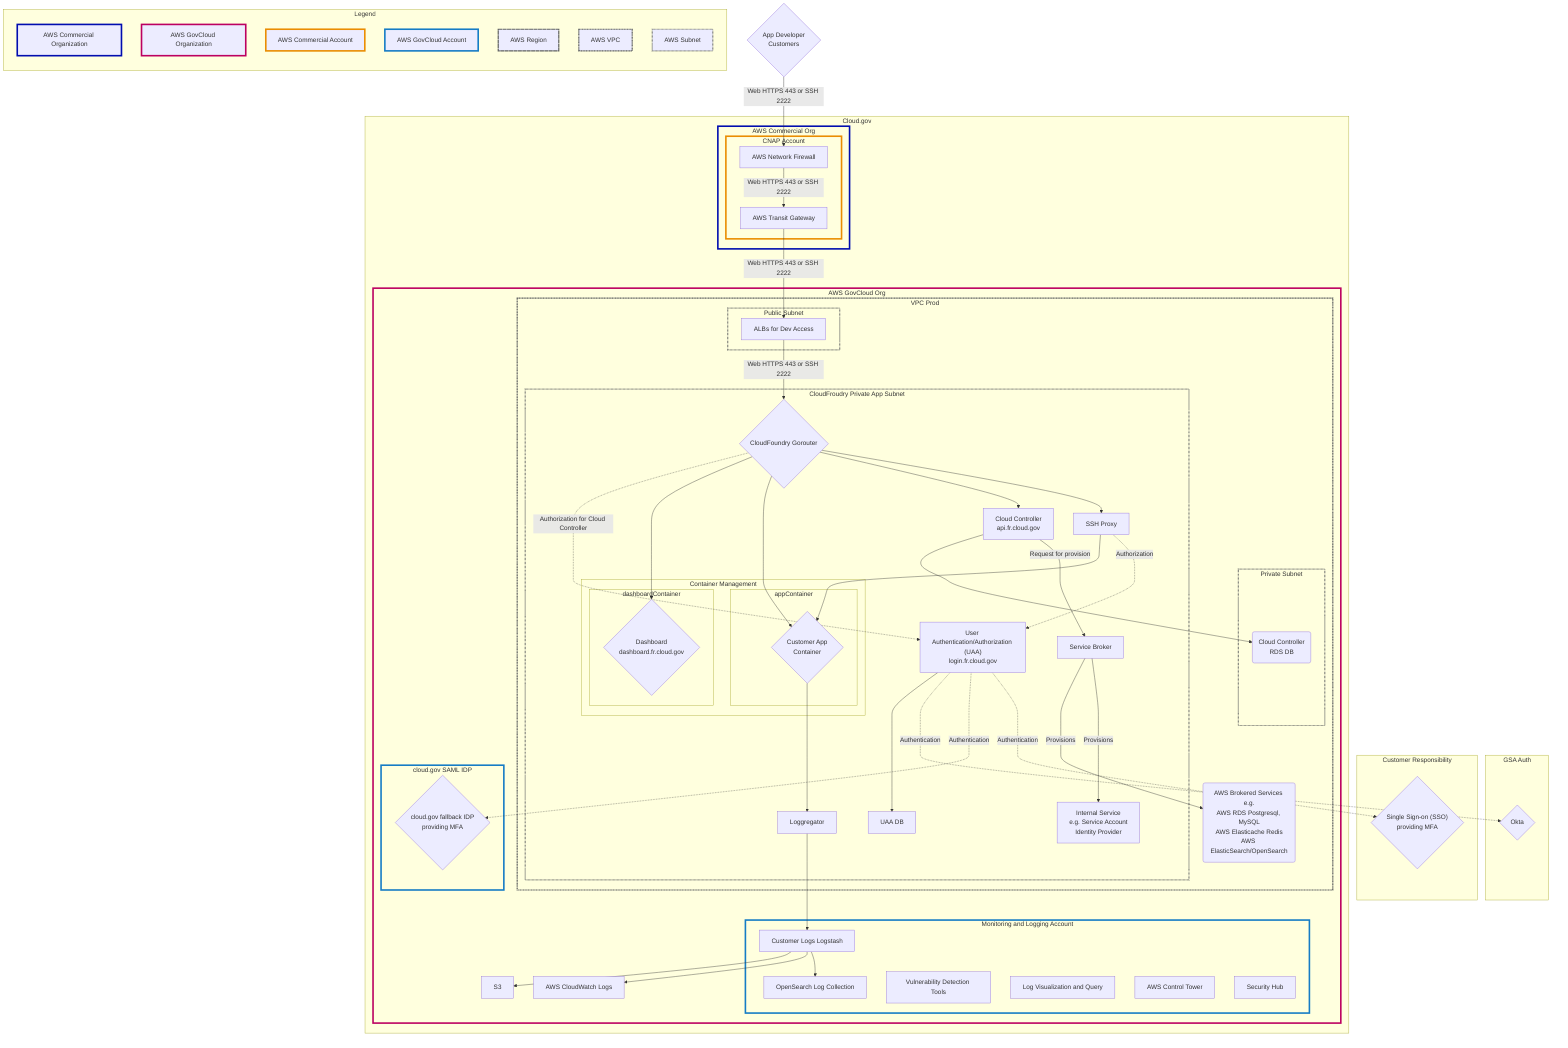 %% title: 10-4.1 Customer Data Flow
%% description: Section 10 - System Environment - Figure 10-4.1 Customer Data Flow

%%ARP Notes: This is the existing published diagram.
%%Our team can use it as a starting point, but will need to make several changes
%%to align with our overall vision and ZTMM

%%graph LR
flowchart TD
%%style
    classDef govAcctStyle stroke: #167CC5, stroke-width: 4px
    classDef comAcctStyle stroke: #ea8d02, stroke-width: 4px
    classDef govOrgStyle stroke: #bc0061, stroke-width: 4px
    classDef comOrgStyle stroke: #010daf, stroke-width: 4px
    classDef vpcStyle stroke: #616363, stroke-width: 3px, stroke-dasharray: 3 1
    classDef regionStyle stroke: #616363, stroke-width: 3px, stroke-dasharray: 10 1
    classDef subnetStyle stroke: #616363, stroke-width: 3px, stroke-dasharray: 1 1

%%Legend
    subgraph Legend
        direction TB
        legend_CommOrg[AWS Commercial Organization]:::comOrgStyle
        legend_GovOrg[AWS GovCloud Organization]:::govOrgStyle
        legend_CommAcct[AWS Commercial Account]:::comAcctStyle
        legend_GovAcct[AWS GovCloud Account]:::govAcctStyle
        legend_region[AWS Region]:::regionStyle
        legend_vpc[AWS VPC]:::vpcStyle
        legend_subnet[AWS Subnet]:::subnetStyle
    end

%%External entities or services
    appdeveloper{App Developer<br>Customers}
    subgraph gsaauth [GSA Auth]
        gsaokta{Okta}
    end
    subgraph Customer Responsibility
        CustomerSAML{"Single Sign-on (SSO)<br>providing MFA"}
    end

    subgraph cgAccd [Cloud.gov]
        subgraph awsComOrg [AWS Commercial Org]
            subgraph cnapAcct [CNAP Account]
                transit[AWS Transit Gateway]
                advfirewall[AWS Network Firewall]
            end
            class cnapAcct comAcctStyle
        end
        class awsComOrg comOrgStyle

        subgraph awsGovOrg [AWS GovCloud Org]
            subgraph govMonAcct [Monitoring and Logging Account]
                logollectiongov[OpenSearch Log Collection]
                vulndetect[Vulnerability Detection Tools]
                logviz[Log Visualization and Query]
                govContTwr[AWS Control Tower]
                govSecHub[Security Hub]
                Logstash[Customer Logs Logstash]
            end
            class govMonAcct govAcctStyle

            subgraph vpcProd1 [VPC Prod]
                AWSService("AWS Brokered Services e.g.<br>AWS RDS Postgresql, MySQL<br>AWS Elasticache Redis<br>AWS ElasticSearch/OpenSearch")
                subgraph pubSubnet1 [Public Subnet]
                    devalbs[ALBs for Dev Access]
                end
                class pubSubnet1 subnetStyle

                subgraph privSubnet [Private Subnet]
                    CloudControllerDB(Cloud Controller<br>RDS DB)
                end
                class privSubnet subnetStyle

                subgraph cfAppSubnet [CloudFroudry Private App Subnet]
                    ServiceBroker[Service Broker]
                    CloudController[Cloud Controller<br>api.fr.cloud.gov]
                    Gorouters{CloudFoundry Gorouter}
                    SSHProxy[SSH Proxy]
                    UAA["User Authentication/Authorization (UAA)<br>login.fr.cloud.gov"]
                    UAADB[UAA DB]
                    CloudController[Cloud Controller<br>api.fr.cloud.gov]
                    InternalService["Internal Service<br>e.g. Service Account<br>Identity Provider"]
                    Loggregator[Loggregator]
                    subgraph diego[Container Management]
                        subgraph appContainer
                            customerApp1{Customer App<br>Container}
                        end
                        subgraph dashboardContainer
                            Dashboard{Dashboard<br>dashboard.fr.cloud.gov}
                        end
                    end
                end
                class cfAppSubnet subnetStyle

            end
            class vpcProd1 vpcStyle
            subgraph cloudGovIdp [cloud.gov SAML IDP]
                SAML{cloud.gov fallback IDP<br>providing MFA}
            end
            class cloudGovIdp govAcctStyle
            CloudControllerDB(Cloud Controller<br>RDS DB)
            CloudWatch[AWS CloudWatch Logs]
            S3[S3]
        end
        class awsGovOrg govOrgStyle
    end

%%Connections
    transit --Web HTTPS 443 or SSH 2222-->devalbs
    appdeveloper -- Web HTTPS 443 or SSH 2222 --> advfirewall
    advfirewall -- Web HTTPS 443 or SSH 2222 --> transit
    Gorouters-->SSHProxy
    Gorouters-->CloudController
    CloudController -- Request for provision --> ServiceBroker
    CloudController-->CloudControllerDB
    ServiceBroker-- Provisions-->InternalService
    ServiceBroker -- Provisions --> AWSService
    Gorouters --> customerApp1
    Gorouters --> Dashboard
    customerApp1-->Loggregator
    Loggregator --> Logstash
    Logstash --> logollectiongov
    Logstash --> CloudWatch
    Logstash --> S3
    devalbs -- Web HTTPS 443 or SSH 2222 --> Gorouters
    UAA -. Authentication .-> CustomerSAML
    UAA -. Authentication .-> SAML
    Gorouters -. Authorization for Cloud Controller .-> UAA
    SSHProxy -. Authorization .-> UAA
    UAA -.Authentication .-> gsaokta
    UAA-->UAADB
    SSHProxy-->customerApp1